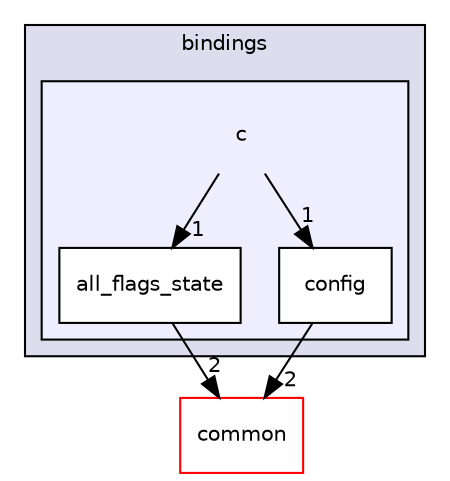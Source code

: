 digraph "include/launchdarkly/server_side/bindings/c" {
  compound=true
  node [ fontsize="10", fontname="Helvetica"];
  edge [ labelfontsize="10", labelfontname="Helvetica"];
  subgraph clusterdir_b4935c656ffc5535bf70491b2b27afa7 {
    graph [ bgcolor="#ddddee", pencolor="black", label="bindings" fontname="Helvetica", fontsize="10", URL="dir_b4935c656ffc5535bf70491b2b27afa7.html"]
  subgraph clusterdir_13b523482d186c9527fb1838247a5093 {
    graph [ bgcolor="#eeeeff", pencolor="black", label="" URL="dir_13b523482d186c9527fb1838247a5093.html"];
    dir_13b523482d186c9527fb1838247a5093 [shape=plaintext label="c"];
  dir_d1f5198fbe556edf872e4ea3efa84eb9 [shape=box label="all_flags_state" fillcolor="white" style="filled" URL="dir_d1f5198fbe556edf872e4ea3efa84eb9.html"];
  dir_b963ce02278de7f169621fa596441142 [shape=box label="config" fillcolor="white" style="filled" URL="dir_b963ce02278de7f169621fa596441142.html"];
  }
  }
  dir_bdd9a5d540de89e9fe90efdfc6973a4f [shape=box label="common" fillcolor="white" style="filled" color="red" URL="dir_bdd9a5d540de89e9fe90efdfc6973a4f.html"];
  dir_d1f5198fbe556edf872e4ea3efa84eb9->dir_bdd9a5d540de89e9fe90efdfc6973a4f [headlabel="2", labeldistance=1.5 headhref="dir_000032_000000.html"];
  dir_b963ce02278de7f169621fa596441142->dir_bdd9a5d540de89e9fe90efdfc6973a4f [headlabel="2", labeldistance=1.5 headhref="dir_000033_000000.html"];
  dir_13b523482d186c9527fb1838247a5093->dir_b963ce02278de7f169621fa596441142 [headlabel="1", labeldistance=1.5 headhref="dir_000031_000033.html"];
  dir_13b523482d186c9527fb1838247a5093->dir_d1f5198fbe556edf872e4ea3efa84eb9 [headlabel="1", labeldistance=1.5 headhref="dir_000031_000032.html"];
}
